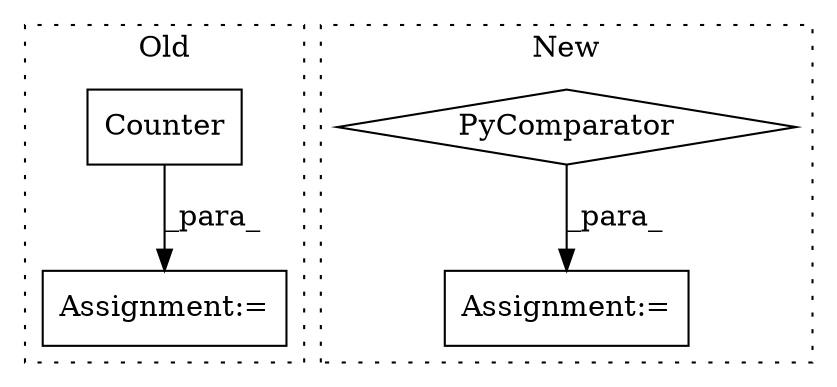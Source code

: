 digraph G {
subgraph cluster0 {
1 [label="Counter" a="32" s="2515,2528" l="8,1" shape="box"];
3 [label="Assignment:=" a="7" s="2540" l="1" shape="box"];
label = "Old";
style="dotted";
}
subgraph cluster1 {
2 [label="PyComparator" a="113" s="2414" l="20" shape="diamond"];
4 [label="Assignment:=" a="7" s="2453" l="1" shape="box"];
label = "New";
style="dotted";
}
1 -> 3 [label="_para_"];
2 -> 4 [label="_para_"];
}